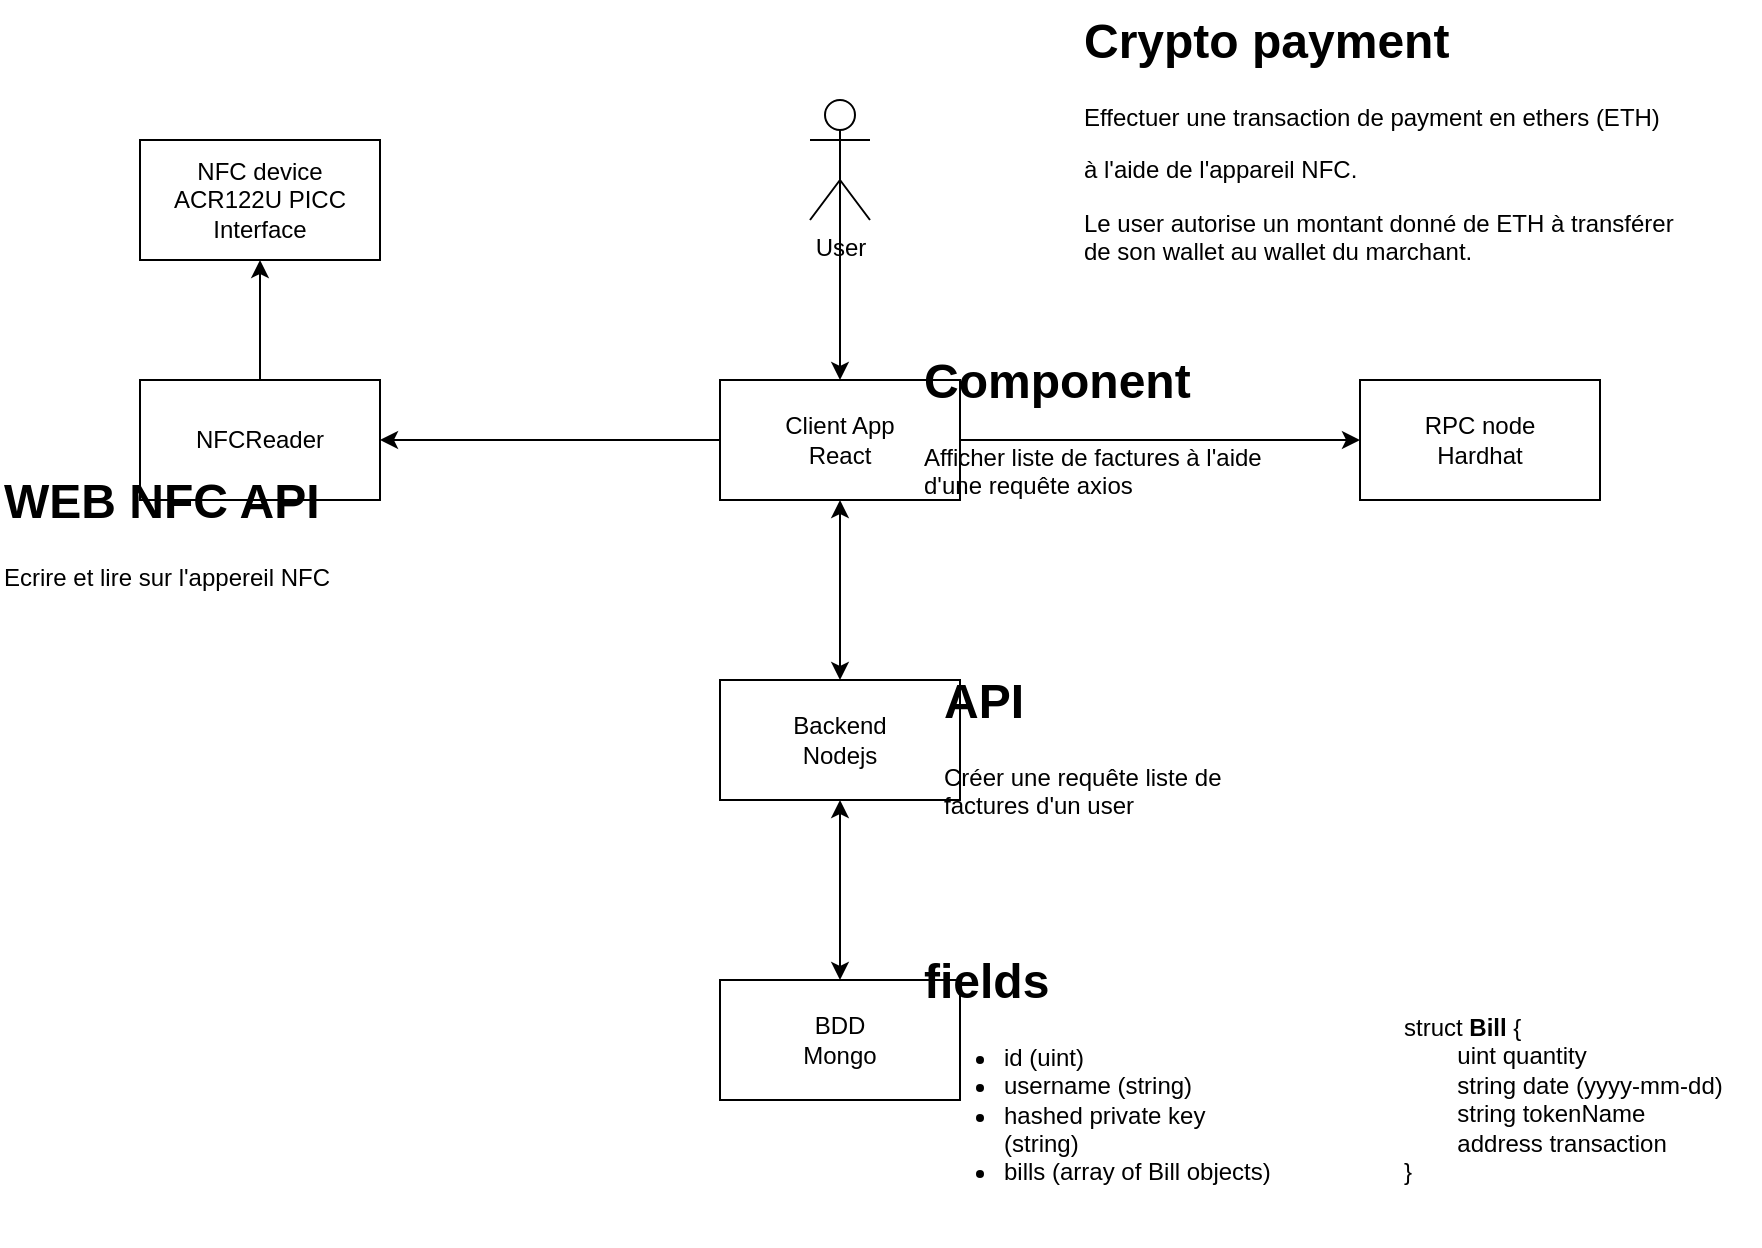 <mxfile version="24.2.2" type="device" pages="2">
  <diagram name="Page-1" id="a8PBiq2PuBhrbPn_pdct">
    <mxGraphModel dx="954" dy="644" grid="1" gridSize="10" guides="1" tooltips="1" connect="1" arrows="1" fold="1" page="1" pageScale="1" pageWidth="827" pageHeight="1169" math="0" shadow="0">
      <root>
        <mxCell id="0" />
        <mxCell id="1" parent="0" />
        <mxCell id="eLUCA3yf0UrvSS490ggB-15" style="edgeStyle=orthogonalEdgeStyle;rounded=0;orthogonalLoop=1;jettySize=auto;html=1;exitX=0.5;exitY=0;exitDx=0;exitDy=0;entryX=0.5;entryY=1;entryDx=0;entryDy=0;" parent="1" source="eLUCA3yf0UrvSS490ggB-1" target="eLUCA3yf0UrvSS490ggB-6" edge="1">
          <mxGeometry relative="1" as="geometry" />
        </mxCell>
        <mxCell id="eLUCA3yf0UrvSS490ggB-1" value="NFCReader" style="rounded=0;whiteSpace=wrap;html=1;" parent="1" vertex="1">
          <mxGeometry x="70" y="190" width="120" height="60" as="geometry" />
        </mxCell>
        <mxCell id="eLUCA3yf0UrvSS490ggB-11" style="edgeStyle=orthogonalEdgeStyle;rounded=0;orthogonalLoop=1;jettySize=auto;html=1;entryX=0;entryY=0.5;entryDx=0;entryDy=0;" parent="1" source="eLUCA3yf0UrvSS490ggB-2" target="eLUCA3yf0UrvSS490ggB-4" edge="1">
          <mxGeometry relative="1" as="geometry" />
        </mxCell>
        <mxCell id="eLUCA3yf0UrvSS490ggB-12" style="edgeStyle=orthogonalEdgeStyle;rounded=0;orthogonalLoop=1;jettySize=auto;html=1;exitX=0.5;exitY=1;exitDx=0;exitDy=0;startArrow=classic;startFill=1;" parent="1" source="eLUCA3yf0UrvSS490ggB-2" target="eLUCA3yf0UrvSS490ggB-3" edge="1">
          <mxGeometry relative="1" as="geometry" />
        </mxCell>
        <mxCell id="eLUCA3yf0UrvSS490ggB-14" style="edgeStyle=orthogonalEdgeStyle;rounded=0;orthogonalLoop=1;jettySize=auto;html=1;exitX=0;exitY=0.5;exitDx=0;exitDy=0;entryX=1;entryY=0.5;entryDx=0;entryDy=0;" parent="1" source="eLUCA3yf0UrvSS490ggB-2" target="eLUCA3yf0UrvSS490ggB-1" edge="1">
          <mxGeometry relative="1" as="geometry" />
        </mxCell>
        <mxCell id="eLUCA3yf0UrvSS490ggB-2" value="Client App&lt;div&gt;React&lt;/div&gt;" style="rounded=0;whiteSpace=wrap;html=1;" parent="1" vertex="1">
          <mxGeometry x="360" y="190" width="120" height="60" as="geometry" />
        </mxCell>
        <mxCell id="eLUCA3yf0UrvSS490ggB-13" style="edgeStyle=orthogonalEdgeStyle;rounded=0;orthogonalLoop=1;jettySize=auto;html=1;exitX=0.5;exitY=1;exitDx=0;exitDy=0;entryX=0.5;entryY=0;entryDx=0;entryDy=0;startArrow=classic;startFill=1;" parent="1" source="eLUCA3yf0UrvSS490ggB-3" target="eLUCA3yf0UrvSS490ggB-5" edge="1">
          <mxGeometry relative="1" as="geometry" />
        </mxCell>
        <mxCell id="eLUCA3yf0UrvSS490ggB-3" value="Backend&lt;div&gt;Nodejs&lt;/div&gt;" style="rounded=0;whiteSpace=wrap;html=1;" parent="1" vertex="1">
          <mxGeometry x="360" y="340" width="120" height="60" as="geometry" />
        </mxCell>
        <mxCell id="eLUCA3yf0UrvSS490ggB-4" value="RPC node&lt;div&gt;Hardhat&lt;/div&gt;" style="rounded=0;whiteSpace=wrap;html=1;" parent="1" vertex="1">
          <mxGeometry x="680" y="190" width="120" height="60" as="geometry" />
        </mxCell>
        <mxCell id="eLUCA3yf0UrvSS490ggB-5" value="BDD&lt;div&gt;Mongo&lt;/div&gt;" style="rounded=0;whiteSpace=wrap;html=1;" parent="1" vertex="1">
          <mxGeometry x="360" y="490" width="120" height="60" as="geometry" />
        </mxCell>
        <mxCell id="eLUCA3yf0UrvSS490ggB-6" value="NFC device&lt;div&gt;ACR122U PICC Interface&lt;/div&gt;" style="rounded=0;whiteSpace=wrap;html=1;" parent="1" vertex="1">
          <mxGeometry x="70" y="70" width="120" height="60" as="geometry" />
        </mxCell>
        <mxCell id="eLUCA3yf0UrvSS490ggB-7" style="edgeStyle=orthogonalEdgeStyle;rounded=0;orthogonalLoop=1;jettySize=auto;html=1;exitX=0.5;exitY=1;exitDx=0;exitDy=0;" parent="1" source="eLUCA3yf0UrvSS490ggB-2" target="eLUCA3yf0UrvSS490ggB-2" edge="1">
          <mxGeometry relative="1" as="geometry" />
        </mxCell>
        <mxCell id="eLUCA3yf0UrvSS490ggB-9" style="edgeStyle=orthogonalEdgeStyle;rounded=0;orthogonalLoop=1;jettySize=auto;html=1;exitX=0.5;exitY=0.5;exitDx=0;exitDy=0;exitPerimeter=0;entryX=0.5;entryY=0;entryDx=0;entryDy=0;" parent="1" source="eLUCA3yf0UrvSS490ggB-8" target="eLUCA3yf0UrvSS490ggB-2" edge="1">
          <mxGeometry relative="1" as="geometry" />
        </mxCell>
        <mxCell id="eLUCA3yf0UrvSS490ggB-8" value="User" style="shape=umlActor;verticalLabelPosition=bottom;verticalAlign=top;html=1;outlineConnect=0;" parent="1" vertex="1">
          <mxGeometry x="405" y="50" width="30" height="60" as="geometry" />
        </mxCell>
        <mxCell id="eLUCA3yf0UrvSS490ggB-16" value="&lt;h1 style=&quot;margin-top: 0px;&quot;&gt;API&lt;/h1&gt;&lt;p&gt;Créer une requête liste de factures d&#39;un user&lt;/p&gt;" style="text;html=1;whiteSpace=wrap;overflow=hidden;rounded=0;" parent="1" vertex="1">
          <mxGeometry x="470" y="330" width="180" height="120" as="geometry" />
        </mxCell>
        <mxCell id="eLUCA3yf0UrvSS490ggB-17" value="&lt;h1 style=&quot;margin-top: 0px;&quot;&gt;Component&lt;/h1&gt;&lt;p&gt;Afficher liste de factures à l&#39;aide d&#39;une requête axios&lt;/p&gt;" style="text;html=1;whiteSpace=wrap;overflow=hidden;rounded=0;" parent="1" vertex="1">
          <mxGeometry x="460" y="170" width="180" height="120" as="geometry" />
        </mxCell>
        <mxCell id="eLUCA3yf0UrvSS490ggB-18" value="&lt;h1 style=&quot;margin-top: 0px;&quot;&gt;fields&lt;/h1&gt;&lt;p&gt;&lt;/p&gt;&lt;ul&gt;&lt;li&gt;id (uint)&lt;/li&gt;&lt;li&gt;username (string)&lt;/li&gt;&lt;li&gt;hashed private key (string)&lt;/li&gt;&lt;li&gt;bills (array of Bill objects)&lt;/li&gt;&lt;/ul&gt;&lt;p&gt;&lt;/p&gt;" style="text;html=1;whiteSpace=wrap;overflow=hidden;rounded=0;" parent="1" vertex="1">
          <mxGeometry x="460" y="470" width="180" height="120" as="geometry" />
        </mxCell>
        <mxCell id="eLUCA3yf0UrvSS490ggB-19" value="&lt;h1 style=&quot;margin-top: 0px;&quot;&gt;WEB NFC API&lt;/h1&gt;&lt;p&gt;Ecrire et lire sur l&#39;appereil NFC&lt;/p&gt;" style="text;html=1;whiteSpace=wrap;overflow=hidden;rounded=0;" parent="1" vertex="1">
          <mxGeometry y="230" width="180" height="120" as="geometry" />
        </mxCell>
        <mxCell id="eLUCA3yf0UrvSS490ggB-20" value="&lt;h1 style=&quot;margin-top: 0px;&quot;&gt;Crypto payment&lt;/h1&gt;&lt;p&gt;Effectuer une transaction de payment en ethers (ETH)&lt;/p&gt;&lt;p&gt;à l&#39;aide de l&#39;appareil NFC.&lt;/p&gt;&lt;p&gt;Le user autorise un montant donné de ETH à transférer de son wallet au wallet du marchant.&lt;/p&gt;&lt;p&gt;&lt;br&gt;&lt;/p&gt;" style="text;html=1;whiteSpace=wrap;overflow=hidden;rounded=0;" parent="1" vertex="1">
          <mxGeometry x="540" width="300" height="150" as="geometry" />
        </mxCell>
        <mxCell id="eLUCA3yf0UrvSS490ggB-21" value="struct &lt;b&gt;Bill&lt;/b&gt; {&lt;div&gt;&lt;span style=&quot;white-space: pre;&quot;&gt;&#x9;uint quantity&lt;/span&gt;&lt;br&gt;&lt;/div&gt;&lt;div&gt;&lt;span style=&quot;white-space: pre;&quot;&gt;&lt;span style=&quot;white-space: pre;&quot;&gt;&#x9;string date (yyyy-mm-dd)&lt;/span&gt;&lt;br&gt;&lt;/span&gt;&lt;/div&gt;&lt;div&gt;&lt;span style=&quot;white-space: pre;&quot;&gt;&lt;span style=&quot;white-space: pre;&quot;&gt;&lt;span style=&quot;white-space: pre;&quot;&gt;&#x9;string tokenName&lt;/span&gt;&lt;br&gt;&lt;/span&gt;&lt;/span&gt;&lt;/div&gt;&lt;div&gt;&lt;span style=&quot;white-space: pre;&quot;&gt;&lt;span style=&quot;white-space: pre;&quot;&gt;&lt;span style=&quot;white-space: pre;&quot;&gt;&lt;span style=&quot;white-space: pre;&quot;&gt;&#x9;address transaction&lt;/span&gt;&lt;br&gt;&lt;/span&gt;&lt;/span&gt;&lt;/span&gt;&lt;/div&gt;&lt;div&gt;&lt;span style=&quot;white-space: pre;&quot;&gt;&lt;span style=&quot;white-space: pre;&quot;&gt;&lt;span style=&quot;white-space: pre;&quot;&gt;&lt;span style=&quot;white-space: pre;&quot;&gt;}&lt;/span&gt;&lt;/span&gt;&lt;/span&gt;&lt;/span&gt;&lt;/div&gt;" style="text;html=1;whiteSpace=wrap;overflow=hidden;rounded=0;" parent="1" vertex="1">
          <mxGeometry x="700" y="500" width="180" height="120" as="geometry" />
        </mxCell>
      </root>
    </mxGraphModel>
  </diagram>
  <diagram id="ZWWaTRRNIRdITGDqh24x" name="Page-2">
    <mxGraphModel dx="954" dy="644" grid="1" gridSize="10" guides="1" tooltips="1" connect="1" arrows="1" fold="1" page="1" pageScale="1" pageWidth="827" pageHeight="1169" math="0" shadow="0">
      <root>
        <mxCell id="0" />
        <mxCell id="1" parent="0" />
        <mxCell id="n0rDPUWQO1riLSEUtg_M-9" style="edgeStyle=orthogonalEdgeStyle;rounded=0;orthogonalLoop=1;jettySize=auto;html=1;exitX=1;exitY=0.5;exitDx=0;exitDy=0;" edge="1" parent="1" source="n0rDPUWQO1riLSEUtg_M-2" target="n0rDPUWQO1riLSEUtg_M-6">
          <mxGeometry relative="1" as="geometry" />
        </mxCell>
        <mxCell id="n0rDPUWQO1riLSEUtg_M-2" value="&lt;b&gt;Lecteur NFC&lt;/b&gt;" style="rounded=1;whiteSpace=wrap;html=1;" vertex="1" parent="1">
          <mxGeometry x="250" y="110" width="120" height="60" as="geometry" />
        </mxCell>
        <mxCell id="n0rDPUWQO1riLSEUtg_M-4" style="edgeStyle=orthogonalEdgeStyle;rounded=0;orthogonalLoop=1;jettySize=auto;html=1;" edge="1" parent="1" source="n0rDPUWQO1riLSEUtg_M-3" target="n0rDPUWQO1riLSEUtg_M-2">
          <mxGeometry relative="1" as="geometry" />
        </mxCell>
        <mxCell id="n0rDPUWQO1riLSEUtg_M-3" value="Client" style="shape=umlActor;verticalLabelPosition=bottom;verticalAlign=top;html=1;outlineConnect=0;" vertex="1" parent="1">
          <mxGeometry x="60" y="91" width="30" height="60" as="geometry" />
        </mxCell>
        <mxCell id="n0rDPUWQO1riLSEUtg_M-5" value="&lt;h1 style=&quot;margin-top: 0px;&quot;&gt;&lt;br&gt;&lt;/h1&gt;&lt;div&gt;le client pose sa carte NFC sur le lecteur NFC contenant un identifiant unique que le marchant récupère&lt;/div&gt;" style="text;html=1;whiteSpace=wrap;overflow=hidden;rounded=0;" vertex="1" parent="1">
          <mxGeometry x="101" y="10" width="180" height="120" as="geometry" />
        </mxCell>
        <mxCell id="n0rDPUWQO1riLSEUtg_M-12" style="edgeStyle=orthogonalEdgeStyle;rounded=0;orthogonalLoop=1;jettySize=auto;html=1;" edge="1" parent="1" source="n0rDPUWQO1riLSEUtg_M-6" target="n0rDPUWQO1riLSEUtg_M-11">
          <mxGeometry relative="1" as="geometry" />
        </mxCell>
        <mxCell id="n0rDPUWQO1riLSEUtg_M-17" style="edgeStyle=orthogonalEdgeStyle;rounded=0;orthogonalLoop=1;jettySize=auto;html=1;entryX=0;entryY=0.5;entryDx=0;entryDy=0;" edge="1" parent="1" source="n0rDPUWQO1riLSEUtg_M-6" target="n0rDPUWQO1riLSEUtg_M-14">
          <mxGeometry relative="1" as="geometry" />
        </mxCell>
        <mxCell id="n0rDPUWQO1riLSEUtg_M-6" value="&lt;b&gt;reactapp&lt;/b&gt;&lt;div&gt;interface utilisateur du marchant et du client&lt;/div&gt;" style="rounded=1;whiteSpace=wrap;html=1;" vertex="1" parent="1">
          <mxGeometry x="470" y="110" width="120" height="60" as="geometry" />
        </mxCell>
        <mxCell id="n0rDPUWQO1riLSEUtg_M-10" value="code unique" style="text;html=1;align=center;verticalAlign=middle;whiteSpace=wrap;rounded=0;" vertex="1" parent="1">
          <mxGeometry x="390" y="110" width="60" height="30" as="geometry" />
        </mxCell>
        <mxCell id="n0rDPUWQO1riLSEUtg_M-13" value="page d&#39;accueil du marchant" style="text;html=1;align=center;verticalAlign=middle;whiteSpace=wrap;rounded=0;" vertex="1" parent="1">
          <mxGeometry x="500" y="61" width="60" height="30" as="geometry" />
        </mxCell>
        <mxCell id="n0rDPUWQO1riLSEUtg_M-14" value="&lt;b&gt;backend&lt;/b&gt;&lt;div&gt;- username&lt;/div&gt;&lt;div&gt;- email&lt;/div&gt;&lt;div&gt;- wallet address&lt;/div&gt;" style="rounded=1;whiteSpace=wrap;html=1;" vertex="1" parent="1">
          <mxGeometry x="690" y="110" width="120" height="60" as="geometry" />
        </mxCell>
        <mxCell id="n0rDPUWQO1riLSEUtg_M-16" value="get(code)" style="text;html=1;align=center;verticalAlign=middle;whiteSpace=wrap;rounded=0;" vertex="1" parent="1">
          <mxGeometry x="610" y="110" width="60" height="30" as="geometry" />
        </mxCell>
        <mxCell id="n0rDPUWQO1riLSEUtg_M-18" value="Page Requête marchant" style="swimlane;whiteSpace=wrap;html=1;" vertex="1" parent="1">
          <mxGeometry x="420" y="250" width="210" height="200" as="geometry" />
        </mxCell>
        <mxCell id="n0rDPUWQO1riLSEUtg_M-11" value="&lt;div&gt;&lt;b&gt;Formulaire&lt;/b&gt;&lt;/div&gt;&lt;div&gt;- username&lt;/div&gt;&lt;div&gt;- wallet address&lt;/div&gt;&lt;div&gt;- montant à rentrer par le marchant&lt;/div&gt;&lt;div&gt;- button envoyer&lt;/div&gt;&lt;div&gt;&lt;div&gt;&lt;br&gt;&lt;div&gt;&lt;br&gt;&lt;/div&gt;&lt;/div&gt;&lt;/div&gt;" style="rounded=1;whiteSpace=wrap;html=1;" vertex="1" parent="n0rDPUWQO1riLSEUtg_M-18">
          <mxGeometry x="20" y="60" width="180" height="120" as="geometry" />
        </mxCell>
        <mxCell id="n0rDPUWQO1riLSEUtg_M-21" value="Envoi email au client identifié contenant un lien vers la transaction metamask" style="rounded=1;whiteSpace=wrap;html=1;" vertex="1" parent="1">
          <mxGeometry x="470" y="525" width="150" height="85" as="geometry" />
        </mxCell>
        <mxCell id="n0rDPUWQO1riLSEUtg_M-22" style="edgeStyle=orthogonalEdgeStyle;rounded=0;orthogonalLoop=1;jettySize=auto;html=1;entryX=0.5;entryY=0;entryDx=0;entryDy=0;" edge="1" parent="1" source="n0rDPUWQO1riLSEUtg_M-11" target="n0rDPUWQO1riLSEUtg_M-21">
          <mxGeometry relative="1" as="geometry" />
        </mxCell>
        <mxCell id="n0rDPUWQO1riLSEUtg_M-23" value="Entrer le montant&lt;div&gt;Valider en cliquant sur le bouton envoyer&lt;/div&gt;" style="text;html=1;align=center;verticalAlign=middle;whiteSpace=wrap;rounded=0;" vertex="1" parent="1">
          <mxGeometry x="650" y="290" width="60" height="30" as="geometry" />
        </mxCell>
        <mxCell id="n0rDPUWQO1riLSEUtg_M-42" style="edgeStyle=orthogonalEdgeStyle;rounded=0;orthogonalLoop=1;jettySize=auto;html=1;entryX=0.5;entryY=0;entryDx=0;entryDy=0;" edge="1" parent="1" source="n0rDPUWQO1riLSEUtg_M-24" target="n0rDPUWQO1riLSEUtg_M-41">
          <mxGeometry relative="1" as="geometry" />
        </mxCell>
        <mxCell id="n0rDPUWQO1riLSEUtg_M-24" value="Le client valide la transaction sur metamask" style="rounded=1;whiteSpace=wrap;html=1;" vertex="1" parent="1">
          <mxGeometry x="210" y="542.5" width="130" height="87.5" as="geometry" />
        </mxCell>
        <mxCell id="n0rDPUWQO1riLSEUtg_M-25" style="edgeStyle=orthogonalEdgeStyle;rounded=0;orthogonalLoop=1;jettySize=auto;html=1;entryX=0.992;entryY=0.4;entryDx=0;entryDy=0;entryPerimeter=0;" edge="1" parent="1" source="n0rDPUWQO1riLSEUtg_M-21" target="n0rDPUWQO1riLSEUtg_M-24">
          <mxGeometry relative="1" as="geometry" />
        </mxCell>
        <mxCell id="n0rDPUWQO1riLSEUtg_M-27" value="Page client" style="swimlane;whiteSpace=wrap;html=1;" vertex="1" parent="1">
          <mxGeometry x="170" y="467.5" width="200" height="200" as="geometry" />
        </mxCell>
        <mxCell id="n0rDPUWQO1riLSEUtg_M-30" style="edgeStyle=orthogonalEdgeStyle;rounded=0;orthogonalLoop=1;jettySize=auto;html=1;" edge="1" parent="1" target="n0rDPUWQO1riLSEUtg_M-11">
          <mxGeometry relative="1" as="geometry">
            <mxPoint x="730" y="330" as="sourcePoint" />
          </mxGeometry>
        </mxCell>
        <mxCell id="n0rDPUWQO1riLSEUtg_M-38" style="edgeStyle=orthogonalEdgeStyle;rounded=0;orthogonalLoop=1;jettySize=auto;html=1;entryX=1;entryY=0.5;entryDx=0;entryDy=0;" edge="1" parent="1" source="n0rDPUWQO1riLSEUtg_M-37" target="n0rDPUWQO1riLSEUtg_M-21">
          <mxGeometry relative="1" as="geometry" />
        </mxCell>
        <mxCell id="n0rDPUWQO1riLSEUtg_M-37" value="Client" style="shape=umlActor;verticalLabelPosition=bottom;verticalAlign=top;html=1;outlineConnect=0;" vertex="1" parent="1">
          <mxGeometry x="735" y="537.5" width="30" height="60" as="geometry" />
        </mxCell>
        <mxCell id="n0rDPUWQO1riLSEUtg_M-39" value="Marchant" style="shape=umlActor;verticalLabelPosition=bottom;verticalAlign=top;html=1;outlineConnect=0;" vertex="1" parent="1">
          <mxGeometry x="740" y="275" width="30" height="60" as="geometry" />
        </mxCell>
        <mxCell id="n0rDPUWQO1riLSEUtg_M-40" value="clic sur le lien" style="text;html=1;align=center;verticalAlign=middle;whiteSpace=wrap;rounded=0;" vertex="1" parent="1">
          <mxGeometry x="660" y="520" width="60" height="30" as="geometry" />
        </mxCell>
        <mxCell id="n0rDPUWQO1riLSEUtg_M-41" value="facture emise et envoyer en base de donnée dans la table &quot;bills&quot;" style="rounded=1;whiteSpace=wrap;html=1;" vertex="1" parent="1">
          <mxGeometry x="202.5" y="750" width="145" height="80" as="geometry" />
        </mxCell>
        <mxCell id="n0rDPUWQO1riLSEUtg_M-43" value="Page client" style="swimlane;whiteSpace=wrap;html=1;" vertex="1" parent="1">
          <mxGeometry x="450" y="750" width="200" height="200" as="geometry" />
        </mxCell>
        <mxCell id="n0rDPUWQO1riLSEUtg_M-44" value="Afficher la liste des factures du client" style="rounded=1;whiteSpace=wrap;html=1;" vertex="1" parent="n0rDPUWQO1riLSEUtg_M-43">
          <mxGeometry x="40" y="70" width="130" height="70" as="geometry" />
        </mxCell>
        <mxCell id="n0rDPUWQO1riLSEUtg_M-45" style="edgeStyle=orthogonalEdgeStyle;rounded=0;orthogonalLoop=1;jettySize=auto;html=1;entryX=0.992;entryY=0.617;entryDx=0;entryDy=0;entryPerimeter=0;" edge="1" parent="1" source="n0rDPUWQO1riLSEUtg_M-44" target="n0rDPUWQO1riLSEUtg_M-41">
          <mxGeometry relative="1" as="geometry" />
        </mxCell>
        <mxCell id="n0rDPUWQO1riLSEUtg_M-46" value="get" style="text;html=1;align=center;verticalAlign=middle;whiteSpace=wrap;rounded=0;" vertex="1" parent="1">
          <mxGeometry x="384" y="760" width="60" height="30" as="geometry" />
        </mxCell>
        <mxCell id="n0rDPUWQO1riLSEUtg_M-48" value="&lt;h1 style=&quot;margin-top: 0px;&quot;&gt;Scenario: Effectuer un paiement crypto via NFC&lt;/h1&gt;" style="text;html=1;whiteSpace=wrap;overflow=hidden;rounded=0;" vertex="1" parent="1">
          <mxGeometry width="660" height="120" as="geometry" />
        </mxCell>
        <mxCell id="n0rDPUWQO1riLSEUtg_M-49" value="objet &lt;b&gt;ethereum&lt;/b&gt; de metamask dans le navigateur" style="rounded=1;whiteSpace=wrap;html=1;" vertex="1" parent="1">
          <mxGeometry x="500" y="650" width="130" height="72.5" as="geometry" />
        </mxCell>
        <mxCell id="n0rDPUWQO1riLSEUtg_M-50" style="edgeStyle=orthogonalEdgeStyle;rounded=0;orthogonalLoop=1;jettySize=auto;html=1;entryX=0.58;entryY=0.988;entryDx=0;entryDy=0;entryPerimeter=0;" edge="1" parent="1" source="n0rDPUWQO1riLSEUtg_M-49" target="n0rDPUWQO1riLSEUtg_M-21">
          <mxGeometry relative="1" as="geometry" />
        </mxCell>
      </root>
    </mxGraphModel>
  </diagram>
</mxfile>
